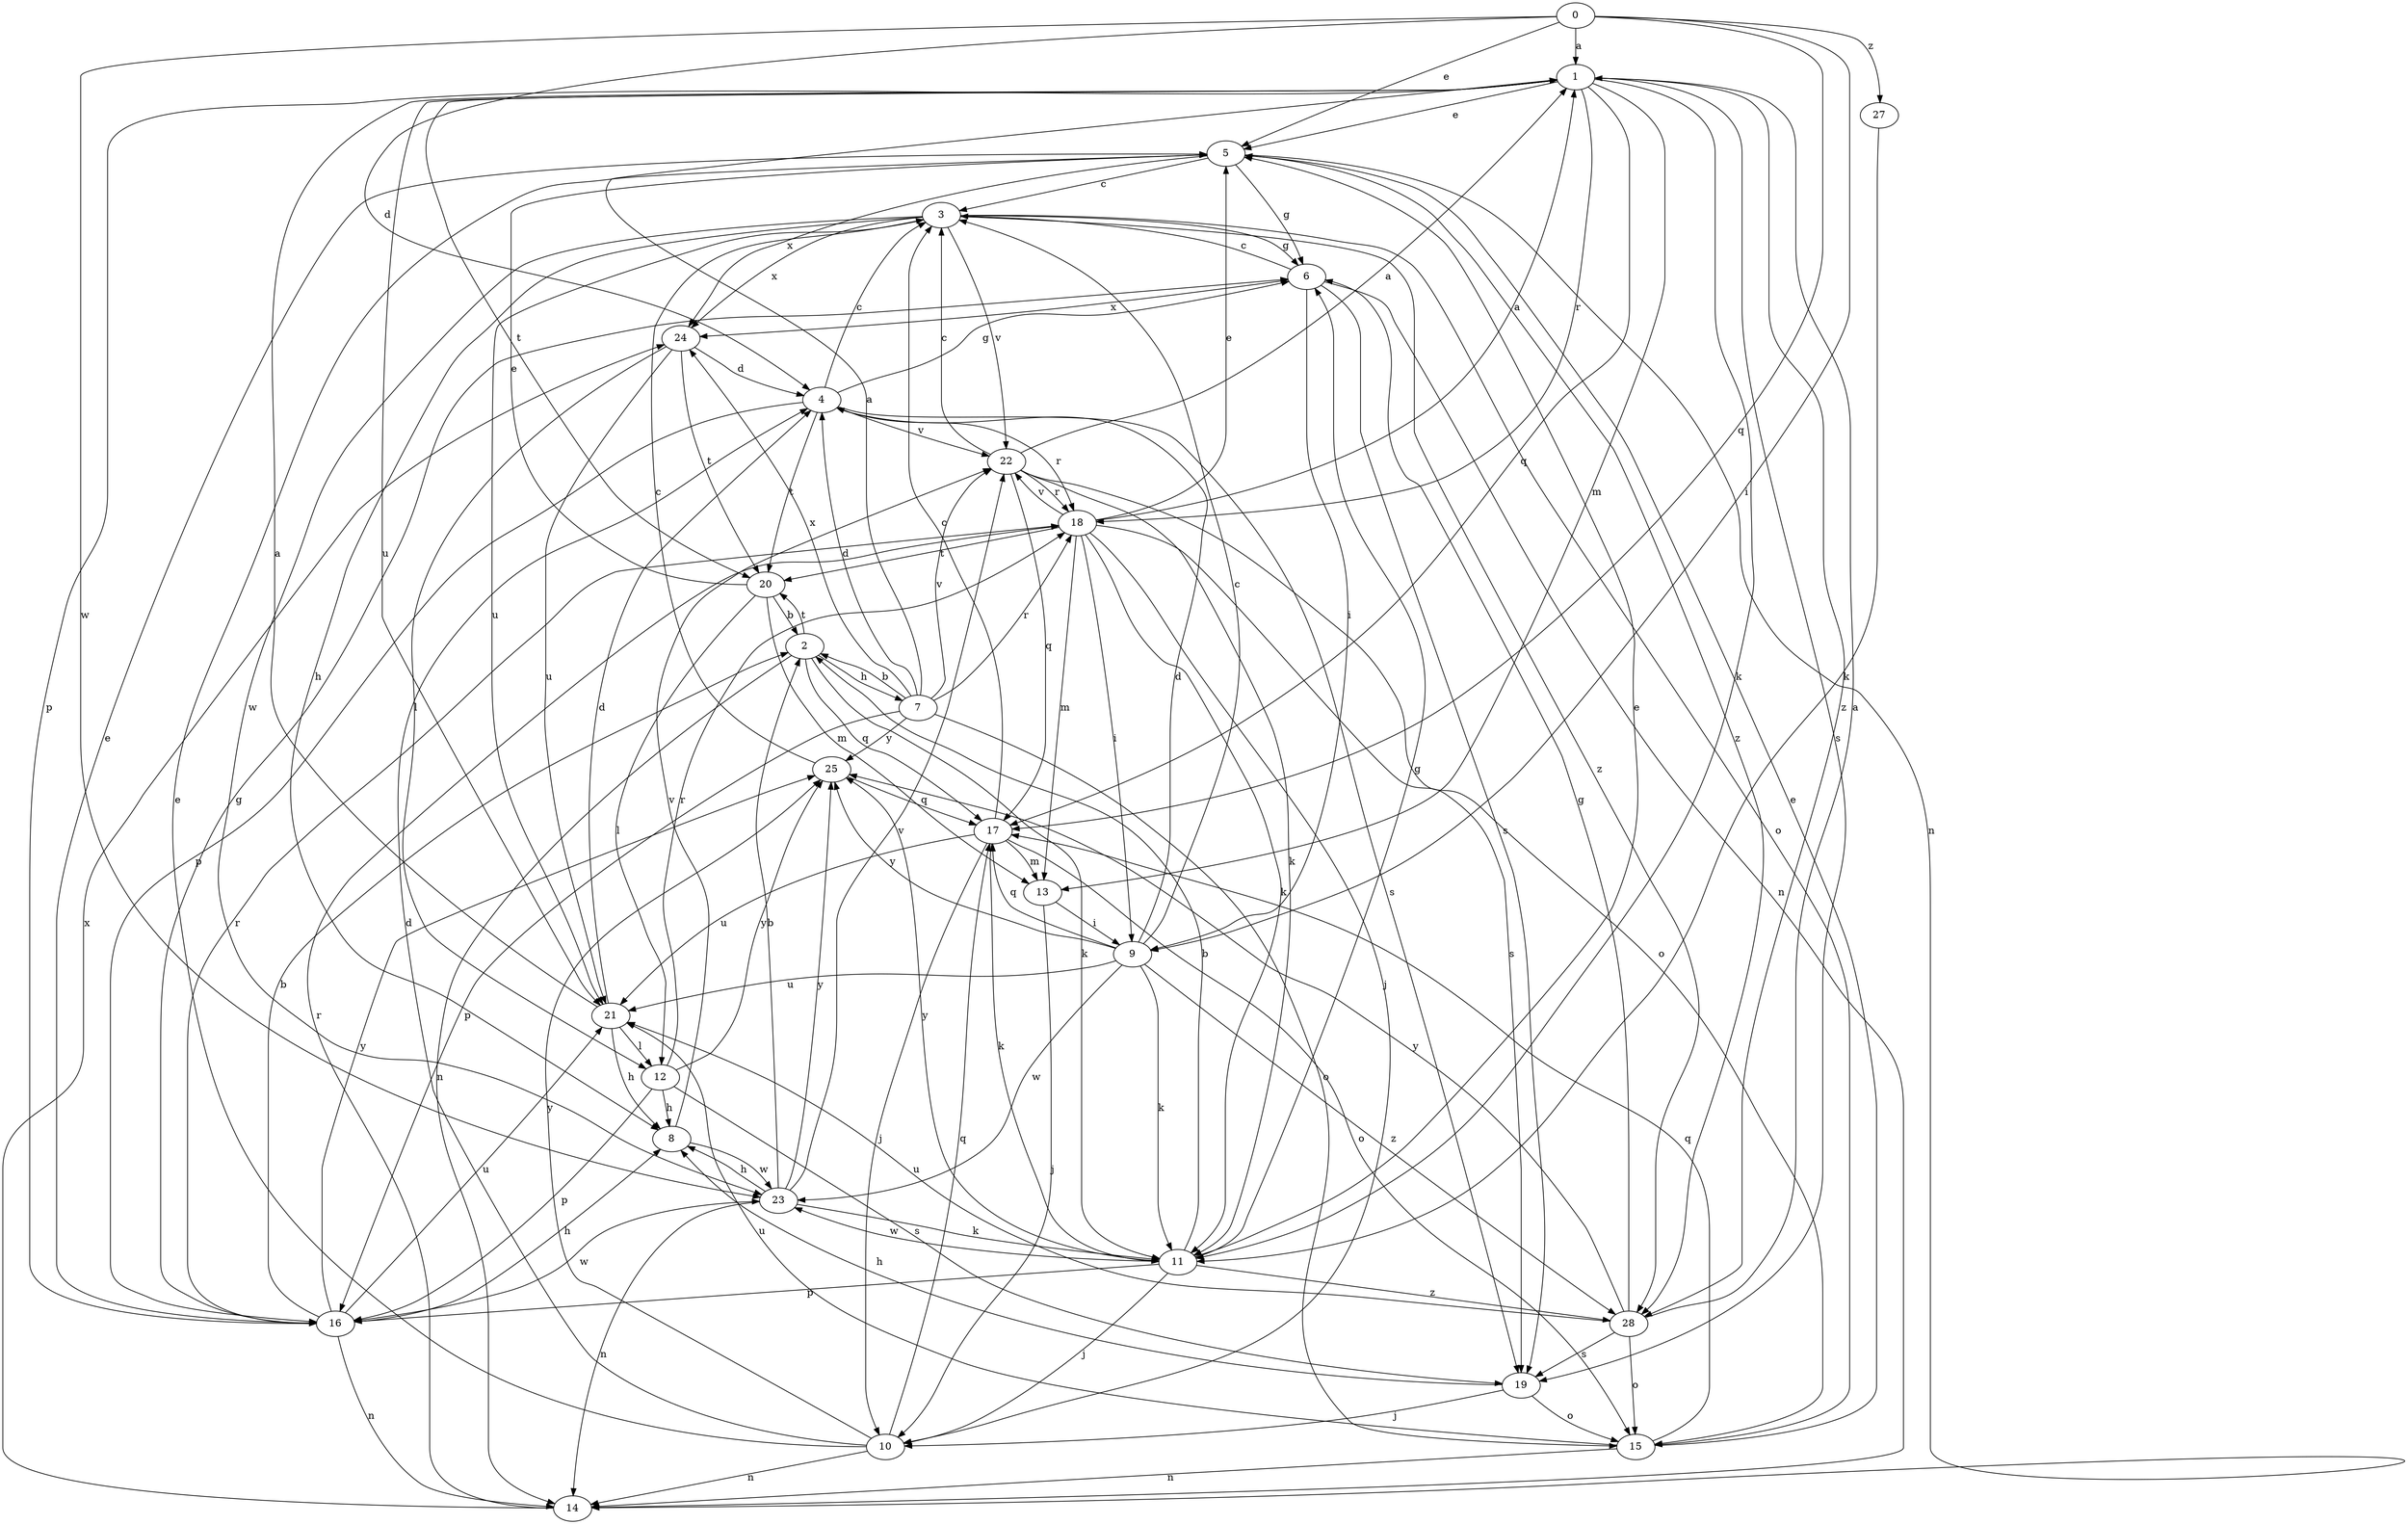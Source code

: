 strict digraph  {
0;
1;
2;
3;
4;
5;
6;
7;
8;
9;
10;
11;
12;
13;
14;
15;
16;
17;
18;
19;
20;
21;
22;
23;
24;
25;
27;
28;
0 -> 1  [label=a];
0 -> 4  [label=d];
0 -> 5  [label=e];
0 -> 9  [label=i];
0 -> 17  [label=q];
0 -> 23  [label=w];
0 -> 27  [label=z];
1 -> 5  [label=e];
1 -> 11  [label=k];
1 -> 13  [label=m];
1 -> 16  [label=p];
1 -> 17  [label=q];
1 -> 18  [label=r];
1 -> 19  [label=s];
1 -> 20  [label=t];
1 -> 21  [label=u];
1 -> 28  [label=z];
2 -> 7  [label=h];
2 -> 11  [label=k];
2 -> 14  [label=n];
2 -> 17  [label=q];
2 -> 20  [label=t];
3 -> 6  [label=g];
3 -> 8  [label=h];
3 -> 15  [label=o];
3 -> 21  [label=u];
3 -> 22  [label=v];
3 -> 23  [label=w];
3 -> 24  [label=x];
3 -> 28  [label=z];
4 -> 3  [label=c];
4 -> 6  [label=g];
4 -> 16  [label=p];
4 -> 18  [label=r];
4 -> 19  [label=s];
4 -> 20  [label=t];
4 -> 22  [label=v];
5 -> 3  [label=c];
5 -> 6  [label=g];
5 -> 14  [label=n];
5 -> 24  [label=x];
5 -> 28  [label=z];
6 -> 3  [label=c];
6 -> 9  [label=i];
6 -> 14  [label=n];
6 -> 19  [label=s];
6 -> 24  [label=x];
7 -> 1  [label=a];
7 -> 2  [label=b];
7 -> 4  [label=d];
7 -> 15  [label=o];
7 -> 16  [label=p];
7 -> 18  [label=r];
7 -> 22  [label=v];
7 -> 24  [label=x];
7 -> 25  [label=y];
8 -> 22  [label=v];
8 -> 23  [label=w];
9 -> 3  [label=c];
9 -> 4  [label=d];
9 -> 11  [label=k];
9 -> 17  [label=q];
9 -> 21  [label=u];
9 -> 23  [label=w];
9 -> 25  [label=y];
9 -> 28  [label=z];
10 -> 4  [label=d];
10 -> 5  [label=e];
10 -> 14  [label=n];
10 -> 17  [label=q];
10 -> 25  [label=y];
11 -> 2  [label=b];
11 -> 5  [label=e];
11 -> 6  [label=g];
11 -> 10  [label=j];
11 -> 16  [label=p];
11 -> 23  [label=w];
11 -> 25  [label=y];
11 -> 28  [label=z];
12 -> 8  [label=h];
12 -> 16  [label=p];
12 -> 18  [label=r];
12 -> 19  [label=s];
12 -> 25  [label=y];
13 -> 9  [label=i];
13 -> 10  [label=j];
14 -> 18  [label=r];
14 -> 24  [label=x];
15 -> 5  [label=e];
15 -> 14  [label=n];
15 -> 17  [label=q];
15 -> 21  [label=u];
16 -> 2  [label=b];
16 -> 5  [label=e];
16 -> 6  [label=g];
16 -> 8  [label=h];
16 -> 14  [label=n];
16 -> 18  [label=r];
16 -> 21  [label=u];
16 -> 23  [label=w];
16 -> 25  [label=y];
17 -> 3  [label=c];
17 -> 10  [label=j];
17 -> 11  [label=k];
17 -> 13  [label=m];
17 -> 15  [label=o];
17 -> 21  [label=u];
18 -> 1  [label=a];
18 -> 5  [label=e];
18 -> 9  [label=i];
18 -> 10  [label=j];
18 -> 11  [label=k];
18 -> 13  [label=m];
18 -> 19  [label=s];
18 -> 20  [label=t];
18 -> 22  [label=v];
19 -> 8  [label=h];
19 -> 10  [label=j];
19 -> 15  [label=o];
20 -> 2  [label=b];
20 -> 5  [label=e];
20 -> 12  [label=l];
20 -> 13  [label=m];
21 -> 1  [label=a];
21 -> 4  [label=d];
21 -> 8  [label=h];
21 -> 12  [label=l];
22 -> 1  [label=a];
22 -> 3  [label=c];
22 -> 11  [label=k];
22 -> 15  [label=o];
22 -> 17  [label=q];
22 -> 18  [label=r];
23 -> 2  [label=b];
23 -> 8  [label=h];
23 -> 11  [label=k];
23 -> 14  [label=n];
23 -> 22  [label=v];
23 -> 25  [label=y];
24 -> 4  [label=d];
24 -> 12  [label=l];
24 -> 20  [label=t];
24 -> 21  [label=u];
25 -> 3  [label=c];
25 -> 17  [label=q];
27 -> 11  [label=k];
28 -> 1  [label=a];
28 -> 6  [label=g];
28 -> 15  [label=o];
28 -> 19  [label=s];
28 -> 21  [label=u];
28 -> 25  [label=y];
}
